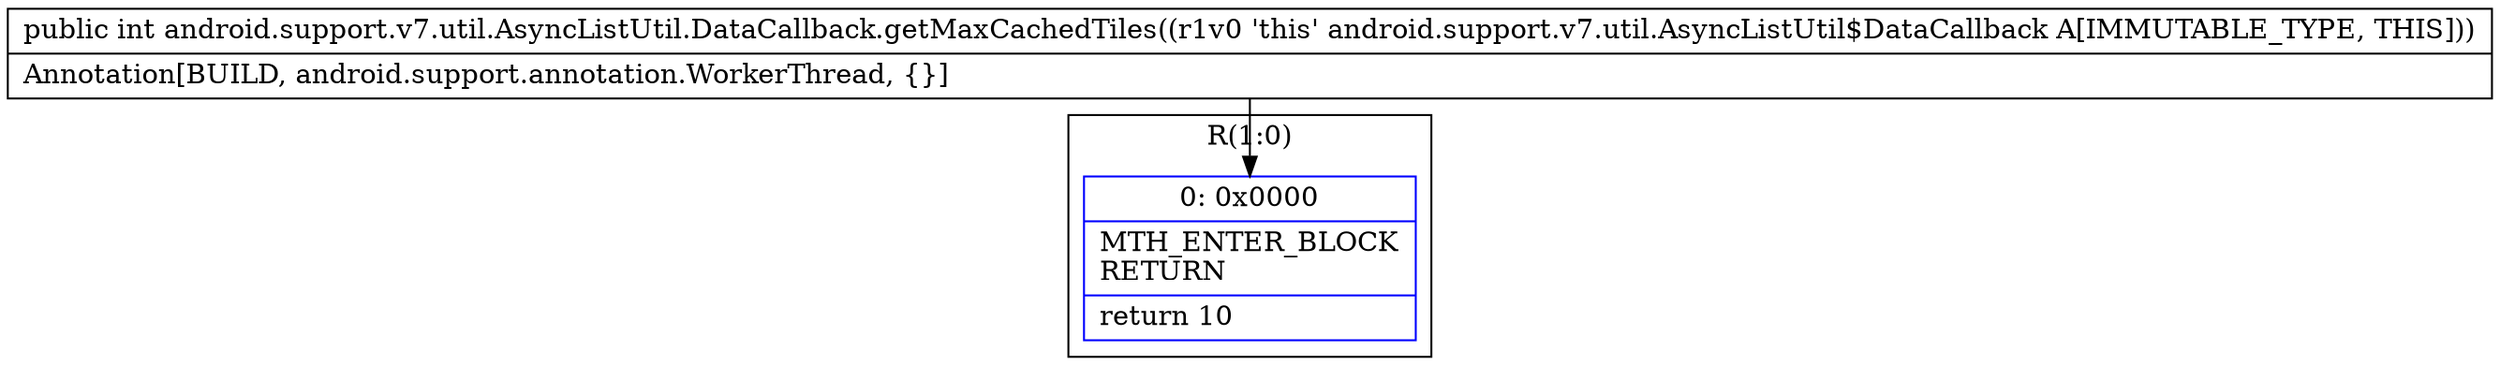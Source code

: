digraph "CFG forandroid.support.v7.util.AsyncListUtil.DataCallback.getMaxCachedTiles()I" {
subgraph cluster_Region_993810175 {
label = "R(1:0)";
node [shape=record,color=blue];
Node_0 [shape=record,label="{0\:\ 0x0000|MTH_ENTER_BLOCK\lRETURN\l|return 10\l}"];
}
MethodNode[shape=record,label="{public int android.support.v7.util.AsyncListUtil.DataCallback.getMaxCachedTiles((r1v0 'this' android.support.v7.util.AsyncListUtil$DataCallback A[IMMUTABLE_TYPE, THIS]))  | Annotation[BUILD, android.support.annotation.WorkerThread, \{\}]\l}"];
MethodNode -> Node_0;
}

